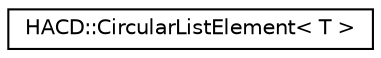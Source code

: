 digraph "Graphical Class Hierarchy"
{
  edge [fontname="Helvetica",fontsize="10",labelfontname="Helvetica",labelfontsize="10"];
  node [fontname="Helvetica",fontsize="10",shape=record];
  rankdir="LR";
  Node1 [label="HACD::CircularListElement\< T \>",height=0.2,width=0.4,color="black", fillcolor="white", style="filled",URL="$class_h_a_c_d_1_1_circular_list_element.html",tooltip="CircularListElement class. "];
}
